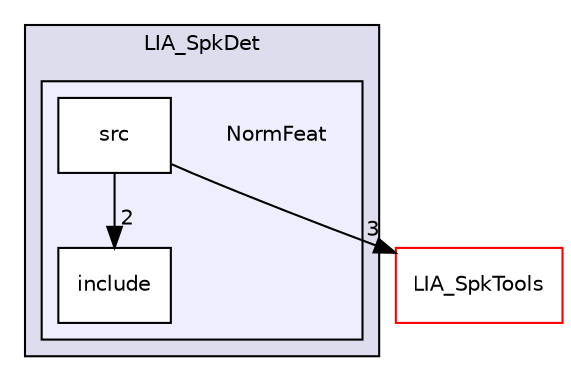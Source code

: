 digraph "LIA_SpkDet/NormFeat" {
  compound=true
  node [ fontsize="10", fontname="Helvetica"];
  edge [ labelfontsize="10", labelfontname="Helvetica"];
  subgraph clusterdir_3956374995d7175cff63206a008f608a {
    graph [ bgcolor="#ddddee", pencolor="black", label="LIA_SpkDet" fontname="Helvetica", fontsize="10", URL="dir_3956374995d7175cff63206a008f608a.html"]
  subgraph clusterdir_f8b088632bef2522c102fbc125b96aa5 {
    graph [ bgcolor="#eeeeff", pencolor="black", label="" URL="dir_f8b088632bef2522c102fbc125b96aa5.html"];
    dir_f8b088632bef2522c102fbc125b96aa5 [shape=plaintext label="NormFeat"];
    dir_e82e024ade8715235d8140d24870d63c [shape=box label="include" color="black" fillcolor="white" style="filled" URL="dir_e82e024ade8715235d8140d24870d63c.html"];
    dir_efdbb58a33cc78975c7766426946a07c [shape=box label="src" color="black" fillcolor="white" style="filled" URL="dir_efdbb58a33cc78975c7766426946a07c.html"];
  }
  }
  dir_7b9f40c7474acebf25e66f966c5b9c6a [shape=box label="LIA_SpkTools" fillcolor="white" style="filled" color="red" URL="dir_7b9f40c7474acebf25e66f966c5b9c6a.html"];
  dir_efdbb58a33cc78975c7766426946a07c->dir_7b9f40c7474acebf25e66f966c5b9c6a [headlabel="3", labeldistance=1.5 headhref="dir_000075_000110.html"];
  dir_efdbb58a33cc78975c7766426946a07c->dir_e82e024ade8715235d8140d24870d63c [headlabel="2", labeldistance=1.5 headhref="dir_000075_000074.html"];
}
